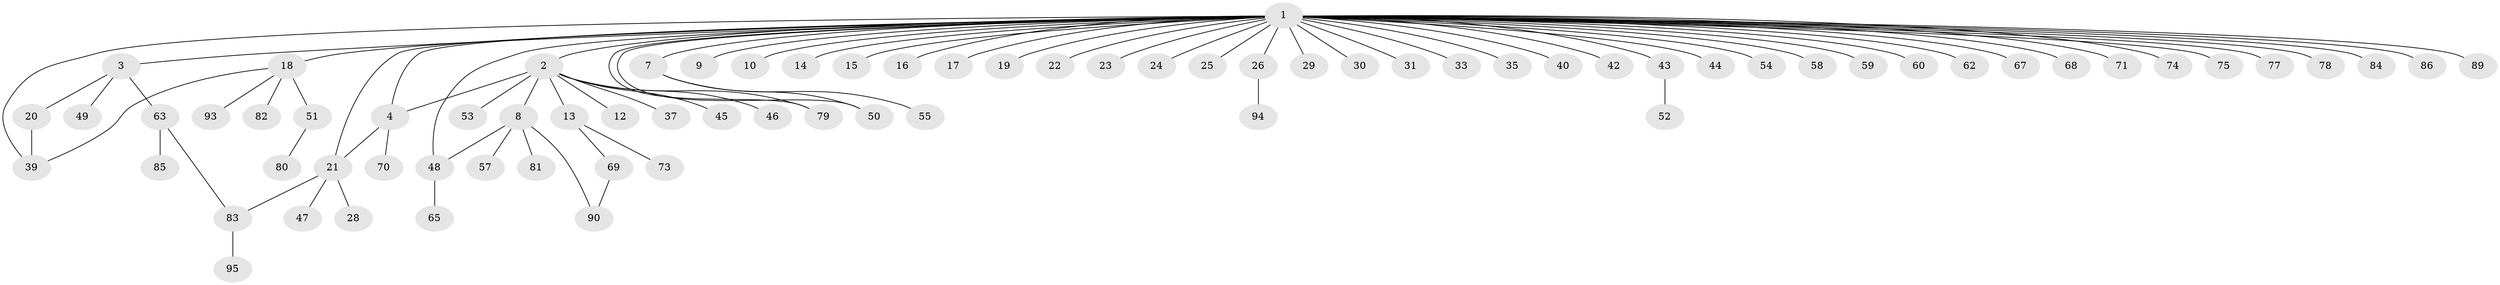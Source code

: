 // original degree distribution, {23: 0.010526315789473684, 11: 0.010526315789473684, 5: 0.021052631578947368, 2: 0.2, 28: 0.010526315789473684, 1: 0.6421052631578947, 3: 0.05263157894736842, 6: 0.031578947368421054, 4: 0.021052631578947368}
// Generated by graph-tools (version 1.1) at 2025/11/02/27/25 16:11:15]
// undirected, 76 vertices, 84 edges
graph export_dot {
graph [start="1"]
  node [color=gray90,style=filled];
  1 [super="+5"];
  2 [super="+88"];
  3 [super="+6"];
  4 [super="+34"];
  7 [super="+11"];
  8 [super="+36"];
  9;
  10 [super="+66"];
  12 [super="+41"];
  13 [super="+38"];
  14;
  15;
  16;
  17 [super="+56"];
  18 [super="+61"];
  19;
  20;
  21 [super="+27"];
  22;
  23;
  24;
  25;
  26 [super="+64"];
  28 [super="+32"];
  29;
  30;
  31;
  33;
  35 [super="+76"];
  37;
  39 [super="+92"];
  40;
  42;
  43;
  44;
  45;
  46;
  47;
  48;
  49;
  50 [super="+91"];
  51;
  52;
  53;
  54;
  55;
  57;
  58;
  59;
  60 [super="+72"];
  62;
  63;
  65;
  67;
  68;
  69;
  70;
  71;
  73;
  74;
  75;
  77;
  78;
  79;
  80;
  81;
  82;
  83 [super="+87"];
  84;
  85;
  86;
  89;
  90;
  93;
  94;
  95;
  1 -- 2;
  1 -- 3;
  1 -- 10;
  1 -- 14;
  1 -- 16;
  1 -- 17;
  1 -- 23;
  1 -- 26 [weight=2];
  1 -- 31;
  1 -- 33;
  1 -- 40;
  1 -- 44;
  1 -- 48;
  1 -- 54;
  1 -- 58;
  1 -- 68;
  1 -- 71;
  1 -- 74;
  1 -- 79;
  1 -- 86;
  1 -- 89;
  1 -- 67;
  1 -- 7;
  1 -- 9;
  1 -- 75;
  1 -- 77;
  1 -- 78;
  1 -- 15;
  1 -- 18 [weight=2];
  1 -- 19;
  1 -- 84;
  1 -- 21;
  1 -- 22;
  1 -- 24;
  1 -- 25;
  1 -- 29;
  1 -- 30;
  1 -- 35;
  1 -- 42;
  1 -- 43;
  1 -- 50;
  1 -- 59;
  1 -- 60;
  1 -- 62;
  1 -- 39;
  1 -- 4;
  2 -- 4;
  2 -- 8;
  2 -- 12;
  2 -- 13;
  2 -- 37;
  2 -- 45;
  2 -- 46;
  2 -- 53;
  2 -- 79;
  3 -- 20;
  3 -- 49;
  3 -- 63;
  4 -- 21;
  4 -- 70;
  7 -- 55;
  7 -- 50;
  8 -- 48;
  8 -- 57;
  8 -- 81;
  8 -- 90;
  13 -- 69;
  13 -- 73;
  18 -- 51;
  18 -- 82;
  18 -- 93;
  18 -- 39;
  20 -- 39;
  21 -- 28;
  21 -- 47;
  21 -- 83;
  26 -- 94;
  43 -- 52;
  48 -- 65;
  51 -- 80;
  63 -- 83;
  63 -- 85;
  69 -- 90;
  83 -- 95;
}
